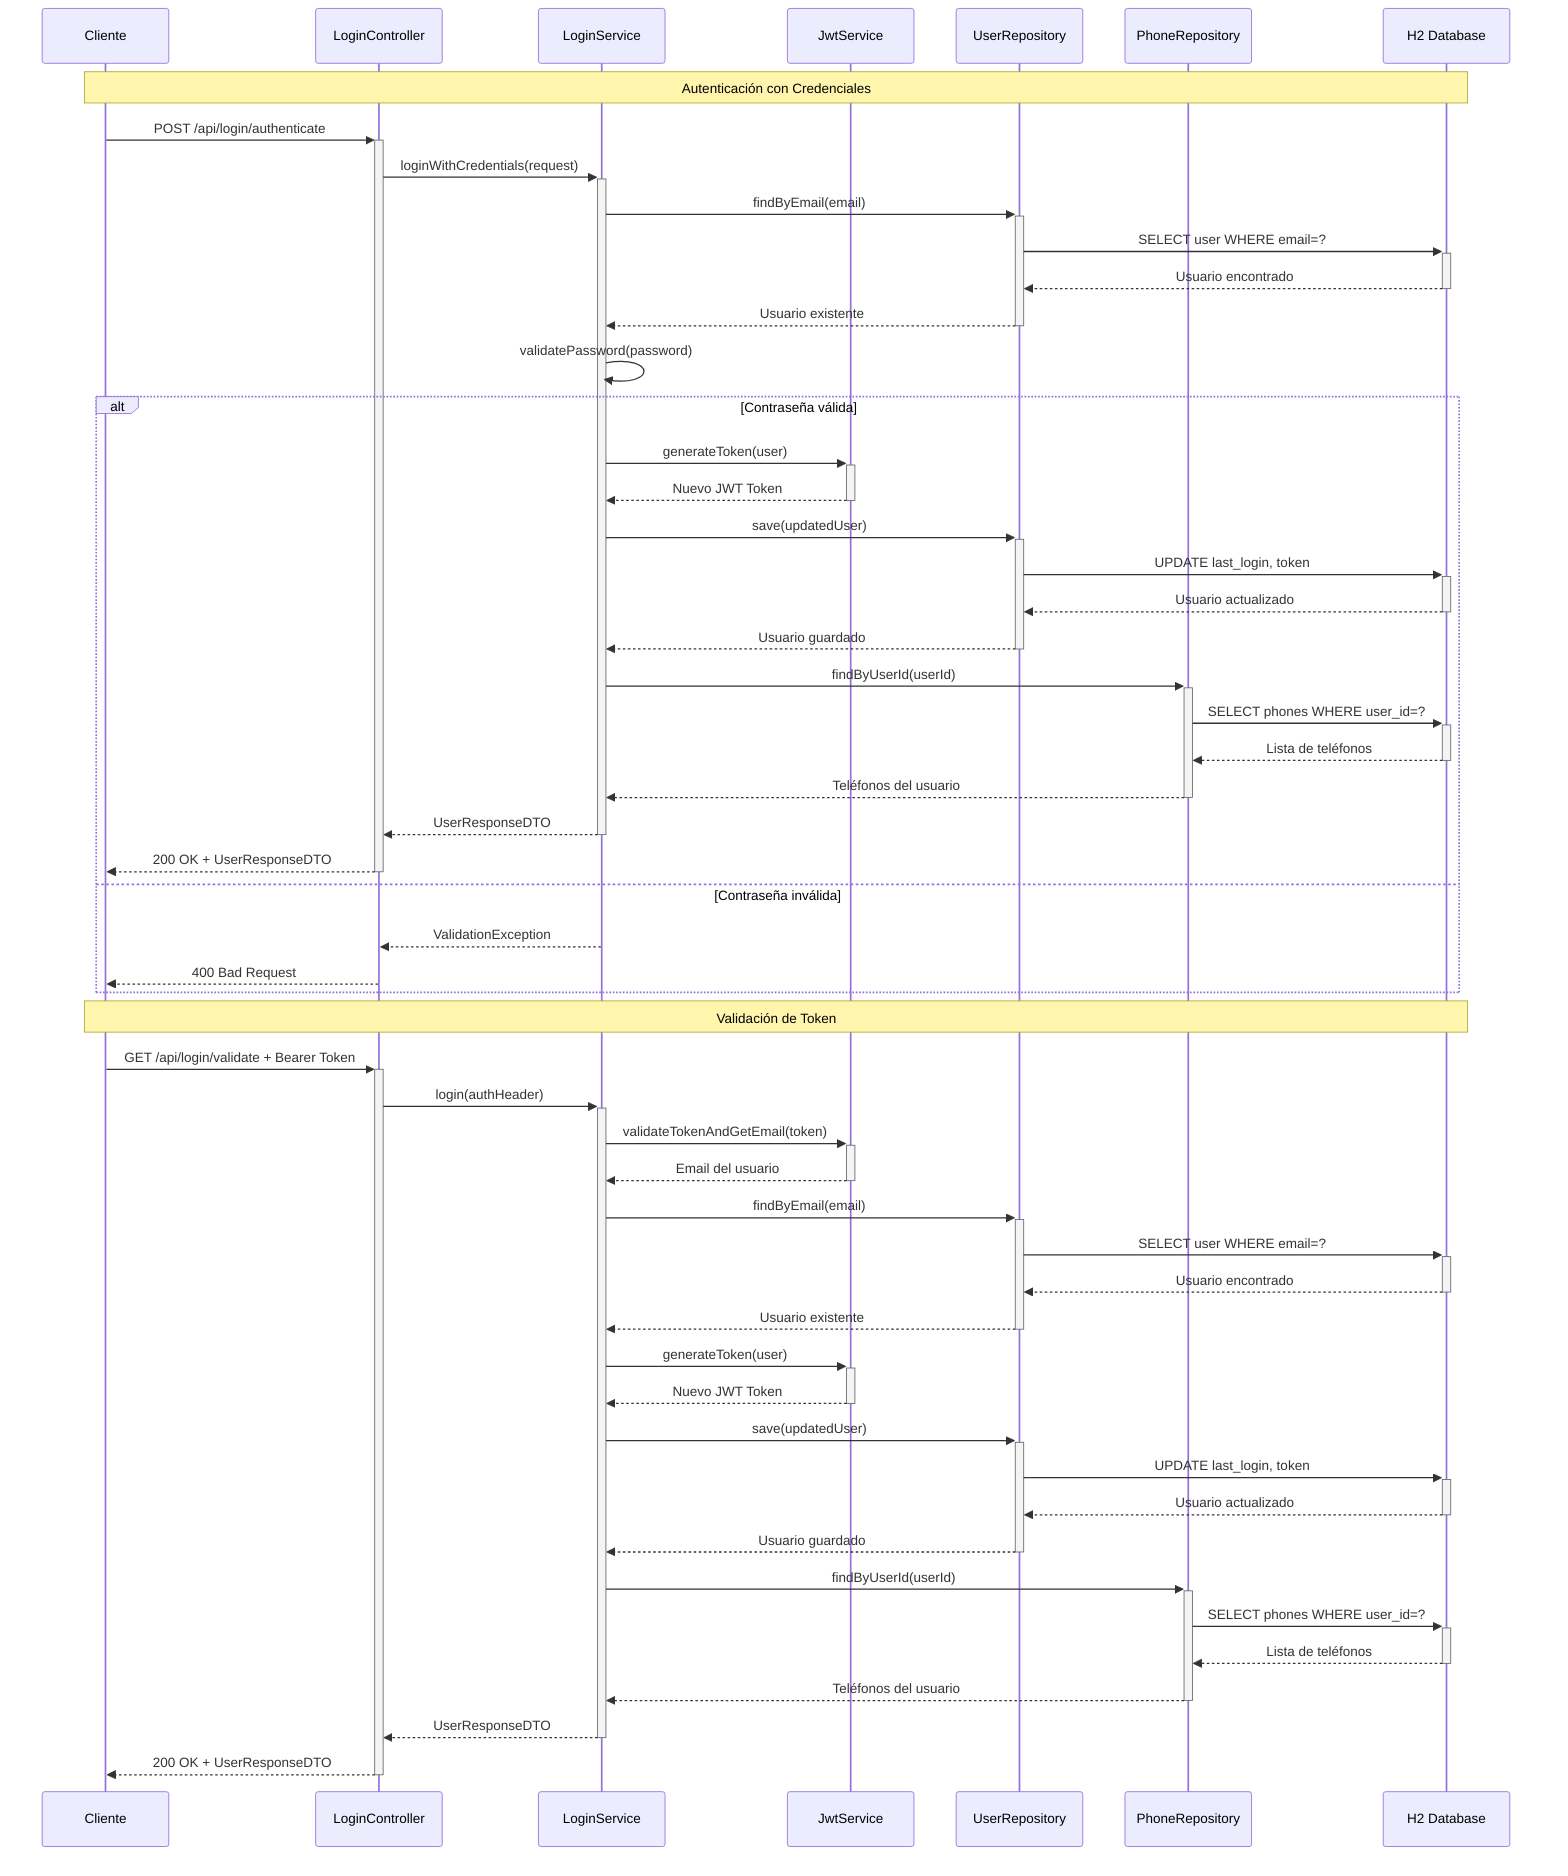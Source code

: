 sequenceDiagram
    participant C as Cliente
    participant LC as LoginController
    participant LS as LoginService
    participant JWT as JwtService
    participant UR as UserRepository
    participant PR as PhoneRepository
    participant DB as H2 Database

    Note over C,DB: Autenticación con Credenciales
    C->>+LC: POST /api/login/authenticate
    LC->>+LS: loginWithCredentials(request)
    LS->>+UR: findByEmail(email)
    UR->>+DB: SELECT user WHERE email=?
    DB-->>-UR: Usuario encontrado
    UR-->>-LS: Usuario existente
    LS->>LS: validatePassword(password)
    alt Contraseña válida
        LS->>+JWT: generateToken(user)
        JWT-->>-LS: Nuevo JWT Token
        LS->>+UR: save(updatedUser)
        UR->>+DB: UPDATE last_login, token
        DB-->>-UR: Usuario actualizado
        UR-->>-LS: Usuario guardado
        LS->>+PR: findByUserId(userId)
        PR->>+DB: SELECT phones WHERE user_id=?
        DB-->>-PR: Lista de teléfonos
        PR-->>-LS: Teléfonos del usuario
        LS-->>-LC: UserResponseDTO
        LC-->>-C: 200 OK + UserResponseDTO
    else Contraseña inválida
        LS-->>LC: ValidationException
        LC-->>C: 400 Bad Request
    end

    Note over C,DB: Validación de Token
    C->>+LC: GET /api/login/validate + Bearer Token
    LC->>+LS: login(authHeader)
    LS->>+JWT: validateTokenAndGetEmail(token)
    JWT-->>-LS: Email del usuario
    LS->>+UR: findByEmail(email)
    UR->>+DB: SELECT user WHERE email=?
    DB-->>-UR: Usuario encontrado
    UR-->>-LS: Usuario existente
    LS->>+JWT: generateToken(user)
    JWT-->>-LS: Nuevo JWT Token
    LS->>+UR: save(updatedUser)
    UR->>+DB: UPDATE last_login, token
    DB-->>-UR: Usuario actualizado
    UR-->>-LS: Usuario guardado
    LS->>+PR: findByUserId(userId)
    PR->>+DB: SELECT phones WHERE user_id=?
    DB-->>-PR: Lista de teléfonos
    PR-->>-LS: Teléfonos del usuario
    LS-->>-LC: UserResponseDTO
    LC-->>-C: 200 OK + UserResponseDTO